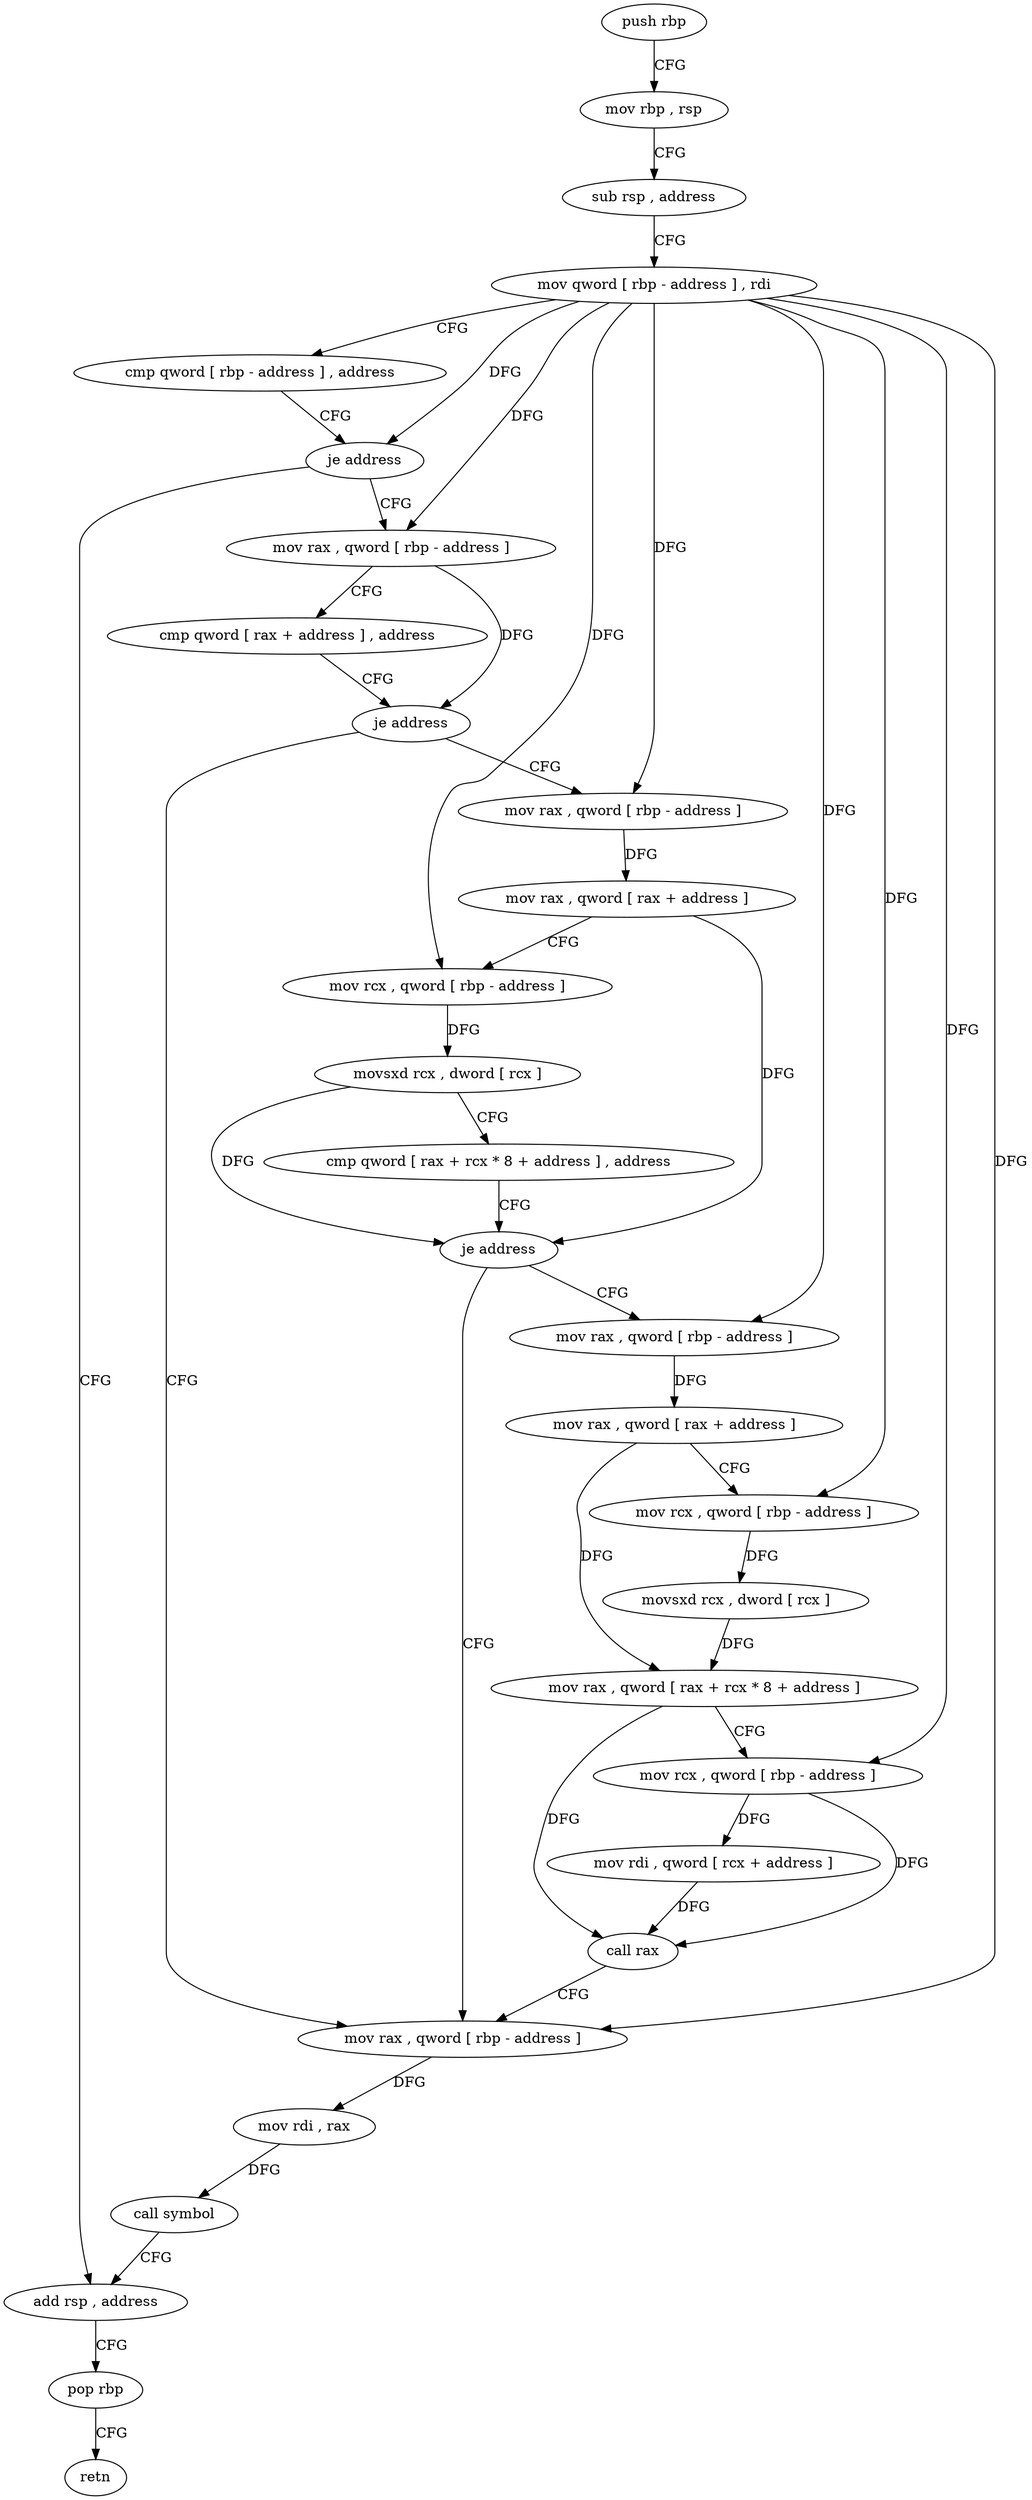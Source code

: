 digraph "func" {
"76912" [label = "push rbp" ]
"76913" [label = "mov rbp , rsp" ]
"76916" [label = "sub rsp , address" ]
"76920" [label = "mov qword [ rbp - address ] , rdi" ]
"76924" [label = "cmp qword [ rbp - address ] , address" ]
"76929" [label = "je address" ]
"77019" [label = "add rsp , address" ]
"76935" [label = "mov rax , qword [ rbp - address ]" ]
"77023" [label = "pop rbp" ]
"77024" [label = "retn" ]
"76939" [label = "cmp qword [ rax + address ] , address" ]
"76944" [label = "je address" ]
"77007" [label = "mov rax , qword [ rbp - address ]" ]
"76950" [label = "mov rax , qword [ rbp - address ]" ]
"77011" [label = "mov rdi , rax" ]
"77014" [label = "call symbol" ]
"76954" [label = "mov rax , qword [ rax + address ]" ]
"76958" [label = "mov rcx , qword [ rbp - address ]" ]
"76962" [label = "movsxd rcx , dword [ rcx ]" ]
"76965" [label = "cmp qword [ rax + rcx * 8 + address ] , address" ]
"76971" [label = "je address" ]
"76977" [label = "mov rax , qword [ rbp - address ]" ]
"76981" [label = "mov rax , qword [ rax + address ]" ]
"76985" [label = "mov rcx , qword [ rbp - address ]" ]
"76989" [label = "movsxd rcx , dword [ rcx ]" ]
"76992" [label = "mov rax , qword [ rax + rcx * 8 + address ]" ]
"76997" [label = "mov rcx , qword [ rbp - address ]" ]
"77001" [label = "mov rdi , qword [ rcx + address ]" ]
"77005" [label = "call rax" ]
"76912" -> "76913" [ label = "CFG" ]
"76913" -> "76916" [ label = "CFG" ]
"76916" -> "76920" [ label = "CFG" ]
"76920" -> "76924" [ label = "CFG" ]
"76920" -> "76929" [ label = "DFG" ]
"76920" -> "76935" [ label = "DFG" ]
"76920" -> "77007" [ label = "DFG" ]
"76920" -> "76950" [ label = "DFG" ]
"76920" -> "76958" [ label = "DFG" ]
"76920" -> "76977" [ label = "DFG" ]
"76920" -> "76985" [ label = "DFG" ]
"76920" -> "76997" [ label = "DFG" ]
"76924" -> "76929" [ label = "CFG" ]
"76929" -> "77019" [ label = "CFG" ]
"76929" -> "76935" [ label = "CFG" ]
"77019" -> "77023" [ label = "CFG" ]
"76935" -> "76939" [ label = "CFG" ]
"76935" -> "76944" [ label = "DFG" ]
"77023" -> "77024" [ label = "CFG" ]
"76939" -> "76944" [ label = "CFG" ]
"76944" -> "77007" [ label = "CFG" ]
"76944" -> "76950" [ label = "CFG" ]
"77007" -> "77011" [ label = "DFG" ]
"76950" -> "76954" [ label = "DFG" ]
"77011" -> "77014" [ label = "DFG" ]
"77014" -> "77019" [ label = "CFG" ]
"76954" -> "76958" [ label = "CFG" ]
"76954" -> "76971" [ label = "DFG" ]
"76958" -> "76962" [ label = "DFG" ]
"76962" -> "76965" [ label = "CFG" ]
"76962" -> "76971" [ label = "DFG" ]
"76965" -> "76971" [ label = "CFG" ]
"76971" -> "77007" [ label = "CFG" ]
"76971" -> "76977" [ label = "CFG" ]
"76977" -> "76981" [ label = "DFG" ]
"76981" -> "76985" [ label = "CFG" ]
"76981" -> "76992" [ label = "DFG" ]
"76985" -> "76989" [ label = "DFG" ]
"76989" -> "76992" [ label = "DFG" ]
"76992" -> "76997" [ label = "CFG" ]
"76992" -> "77005" [ label = "DFG" ]
"76997" -> "77001" [ label = "DFG" ]
"76997" -> "77005" [ label = "DFG" ]
"77001" -> "77005" [ label = "DFG" ]
"77005" -> "77007" [ label = "CFG" ]
}
